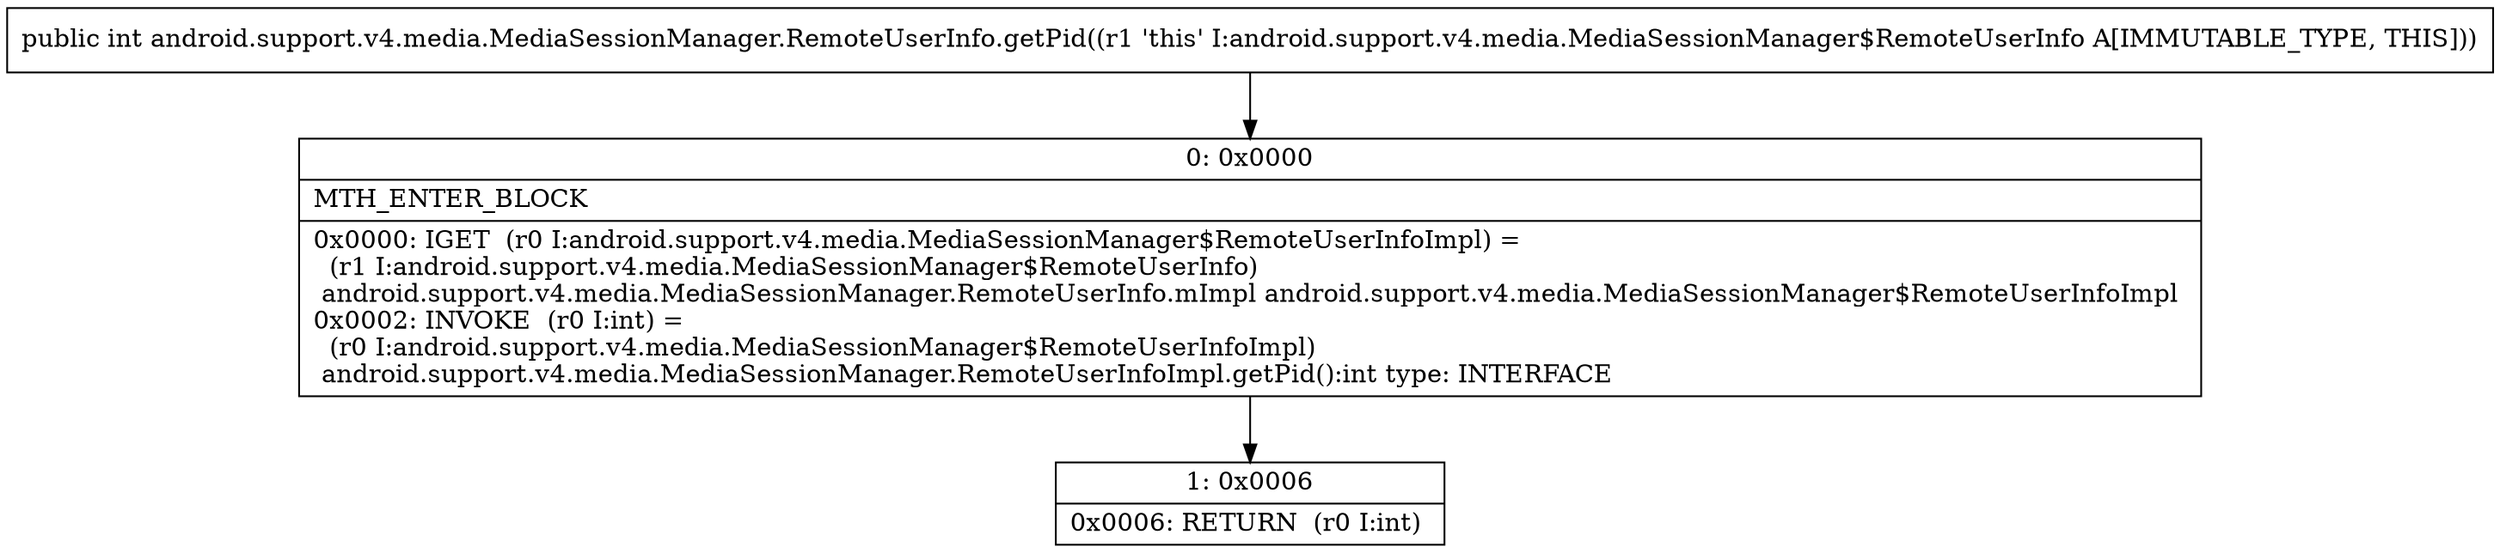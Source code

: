 digraph "CFG forandroid.support.v4.media.MediaSessionManager.RemoteUserInfo.getPid()I" {
Node_0 [shape=record,label="{0\:\ 0x0000|MTH_ENTER_BLOCK\l|0x0000: IGET  (r0 I:android.support.v4.media.MediaSessionManager$RemoteUserInfoImpl) = \l  (r1 I:android.support.v4.media.MediaSessionManager$RemoteUserInfo)\l android.support.v4.media.MediaSessionManager.RemoteUserInfo.mImpl android.support.v4.media.MediaSessionManager$RemoteUserInfoImpl \l0x0002: INVOKE  (r0 I:int) = \l  (r0 I:android.support.v4.media.MediaSessionManager$RemoteUserInfoImpl)\l android.support.v4.media.MediaSessionManager.RemoteUserInfoImpl.getPid():int type: INTERFACE \l}"];
Node_1 [shape=record,label="{1\:\ 0x0006|0x0006: RETURN  (r0 I:int) \l}"];
MethodNode[shape=record,label="{public int android.support.v4.media.MediaSessionManager.RemoteUserInfo.getPid((r1 'this' I:android.support.v4.media.MediaSessionManager$RemoteUserInfo A[IMMUTABLE_TYPE, THIS])) }"];
MethodNode -> Node_0;
Node_0 -> Node_1;
}

